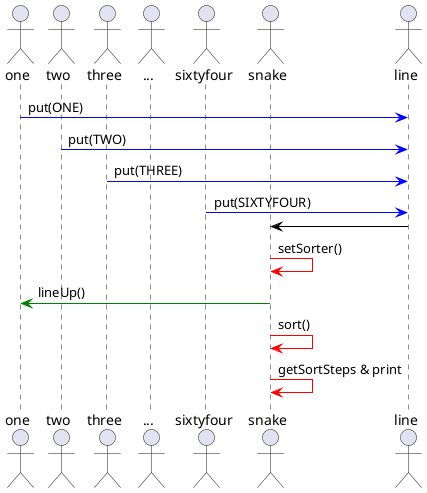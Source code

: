 @startuml
actor  one as ONE
actor  two as TWO
actor  three as THREE
actor  ... as ...
actor  sixtyfour as SIXTYFOUR

actor  snake as SNAKE
actor  line as Line

ONE -[#Blue]> Line : put(ONE)
TWO -[#Blue]> Line : put(TWO)
THREE -[#Blue]> Line : put(THREE)
SIXTYFOUR -[#Blue]> Line : put(SIXTYFOUR)
Line -[#Black]> SNAKE
SNAKE -[#Red]>  SNAKE : setSorter()

SNAKE -[#Green]> ONE : lineUp()

SNAKE -[#Red]> SNAKE : sort()

SNAKE -[#Red]> SNAKE : getSortSteps & print
@enduml